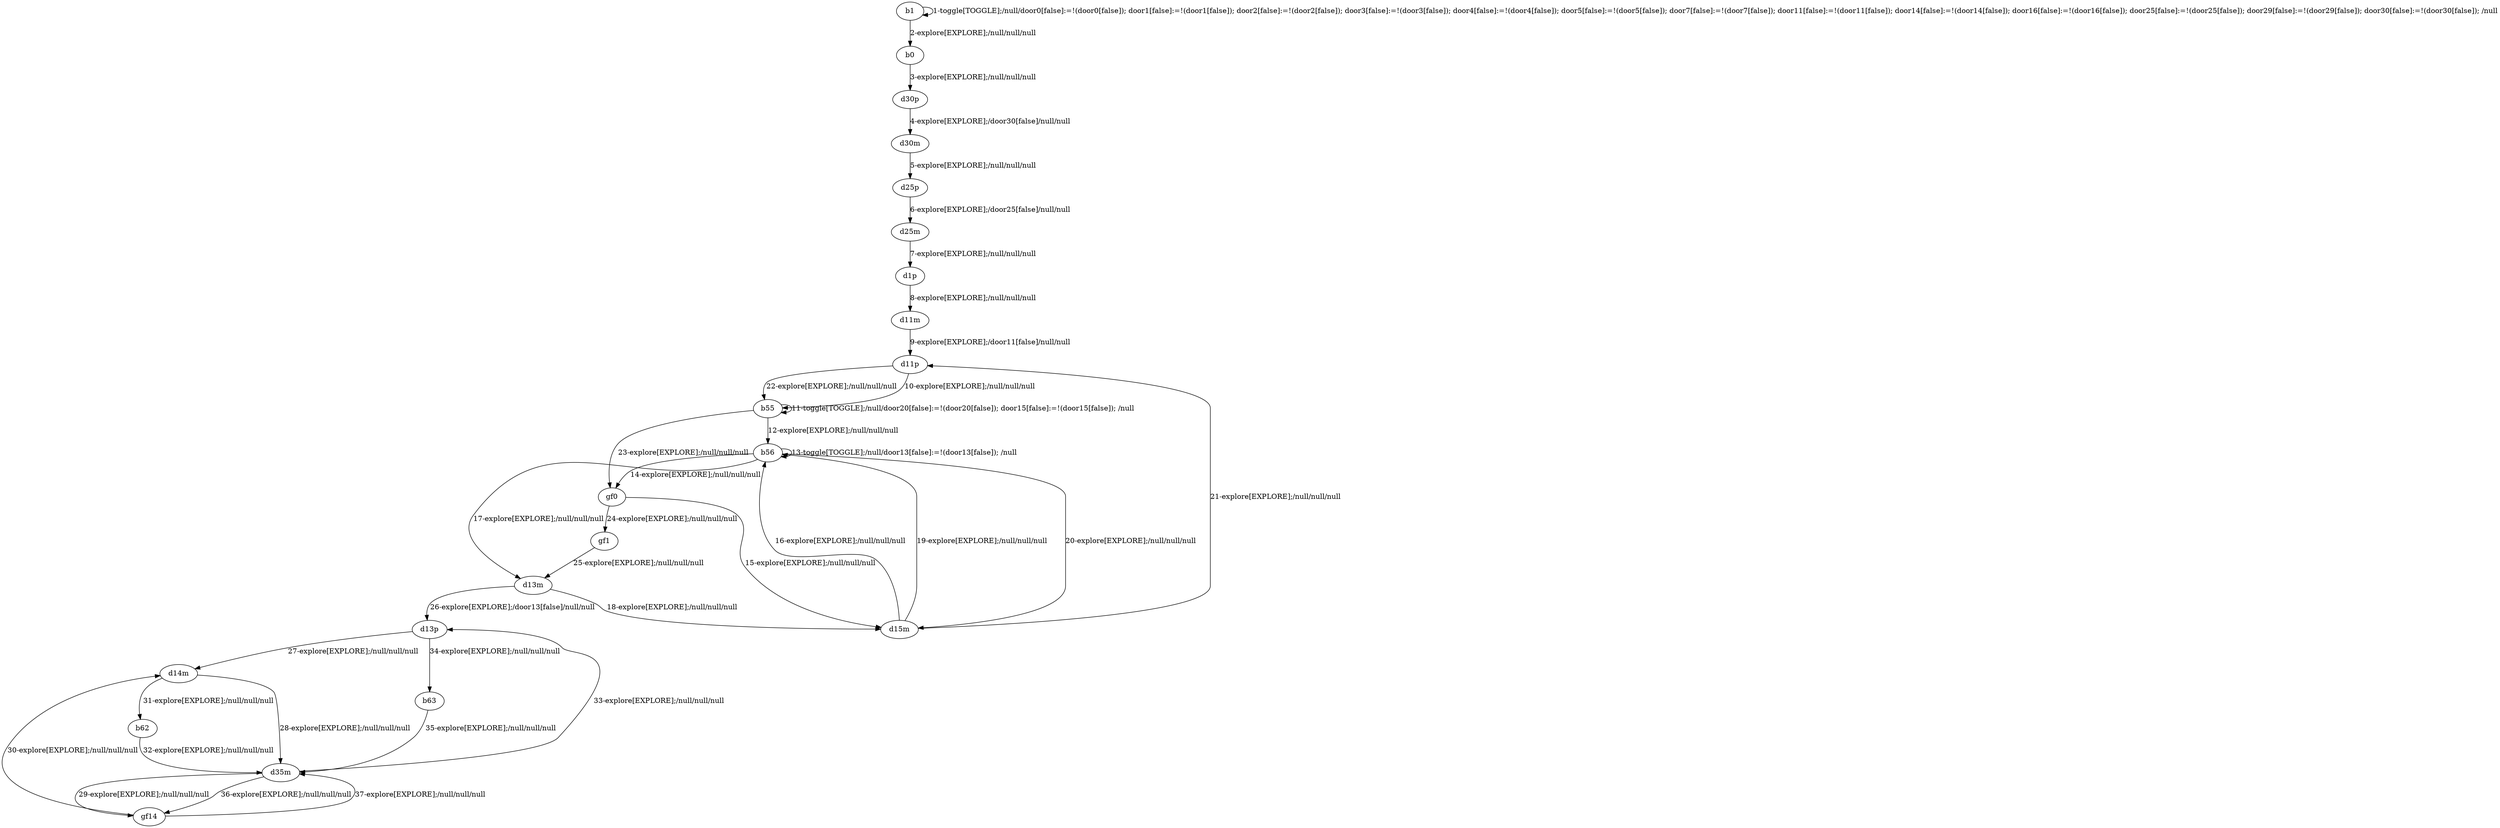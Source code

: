 # Total number of goals covered by this test: 1
# gf14 --> d35m

digraph g {
"b1" -> "b1" [label = "1-toggle[TOGGLE];/null/door0[false]:=!(door0[false]); door1[false]:=!(door1[false]); door2[false]:=!(door2[false]); door3[false]:=!(door3[false]); door4[false]:=!(door4[false]); door5[false]:=!(door5[false]); door7[false]:=!(door7[false]); door11[false]:=!(door11[false]); door14[false]:=!(door14[false]); door16[false]:=!(door16[false]); door25[false]:=!(door25[false]); door29[false]:=!(door29[false]); door30[false]:=!(door30[false]); /null"];
"b1" -> "b0" [label = "2-explore[EXPLORE];/null/null/null"];
"b0" -> "d30p" [label = "3-explore[EXPLORE];/null/null/null"];
"d30p" -> "d30m" [label = "4-explore[EXPLORE];/door30[false]/null/null"];
"d30m" -> "d25p" [label = "5-explore[EXPLORE];/null/null/null"];
"d25p" -> "d25m" [label = "6-explore[EXPLORE];/door25[false]/null/null"];
"d25m" -> "d1p" [label = "7-explore[EXPLORE];/null/null/null"];
"d1p" -> "d11m" [label = "8-explore[EXPLORE];/null/null/null"];
"d11m" -> "d11p" [label = "9-explore[EXPLORE];/door11[false]/null/null"];
"d11p" -> "b55" [label = "10-explore[EXPLORE];/null/null/null"];
"b55" -> "b55" [label = "11-toggle[TOGGLE];/null/door20[false]:=!(door20[false]); door15[false]:=!(door15[false]); /null"];
"b55" -> "b56" [label = "12-explore[EXPLORE];/null/null/null"];
"b56" -> "b56" [label = "13-toggle[TOGGLE];/null/door13[false]:=!(door13[false]); /null"];
"b56" -> "gf0" [label = "14-explore[EXPLORE];/null/null/null"];
"gf0" -> "d15m" [label = "15-explore[EXPLORE];/null/null/null"];
"d15m" -> "b56" [label = "16-explore[EXPLORE];/null/null/null"];
"b56" -> "d13m" [label = "17-explore[EXPLORE];/null/null/null"];
"d13m" -> "d15m" [label = "18-explore[EXPLORE];/null/null/null"];
"d15m" -> "b56" [label = "19-explore[EXPLORE];/null/null/null"];
"b56" -> "d15m" [label = "20-explore[EXPLORE];/null/null/null"];
"d15m" -> "d11p" [label = "21-explore[EXPLORE];/null/null/null"];
"d11p" -> "b55" [label = "22-explore[EXPLORE];/null/null/null"];
"b55" -> "gf0" [label = "23-explore[EXPLORE];/null/null/null"];
"gf0" -> "gf1" [label = "24-explore[EXPLORE];/null/null/null"];
"gf1" -> "d13m" [label = "25-explore[EXPLORE];/null/null/null"];
"d13m" -> "d13p" [label = "26-explore[EXPLORE];/door13[false]/null/null"];
"d13p" -> "d14m" [label = "27-explore[EXPLORE];/null/null/null"];
"d14m" -> "d35m" [label = "28-explore[EXPLORE];/null/null/null"];
"d35m" -> "gf14" [label = "29-explore[EXPLORE];/null/null/null"];
"gf14" -> "d14m" [label = "30-explore[EXPLORE];/null/null/null"];
"d14m" -> "b62" [label = "31-explore[EXPLORE];/null/null/null"];
"b62" -> "d35m" [label = "32-explore[EXPLORE];/null/null/null"];
"d35m" -> "d13p" [label = "33-explore[EXPLORE];/null/null/null"];
"d13p" -> "b63" [label = "34-explore[EXPLORE];/null/null/null"];
"b63" -> "d35m" [label = "35-explore[EXPLORE];/null/null/null"];
"d35m" -> "gf14" [label = "36-explore[EXPLORE];/null/null/null"];
"gf14" -> "d35m" [label = "37-explore[EXPLORE];/null/null/null"];
}